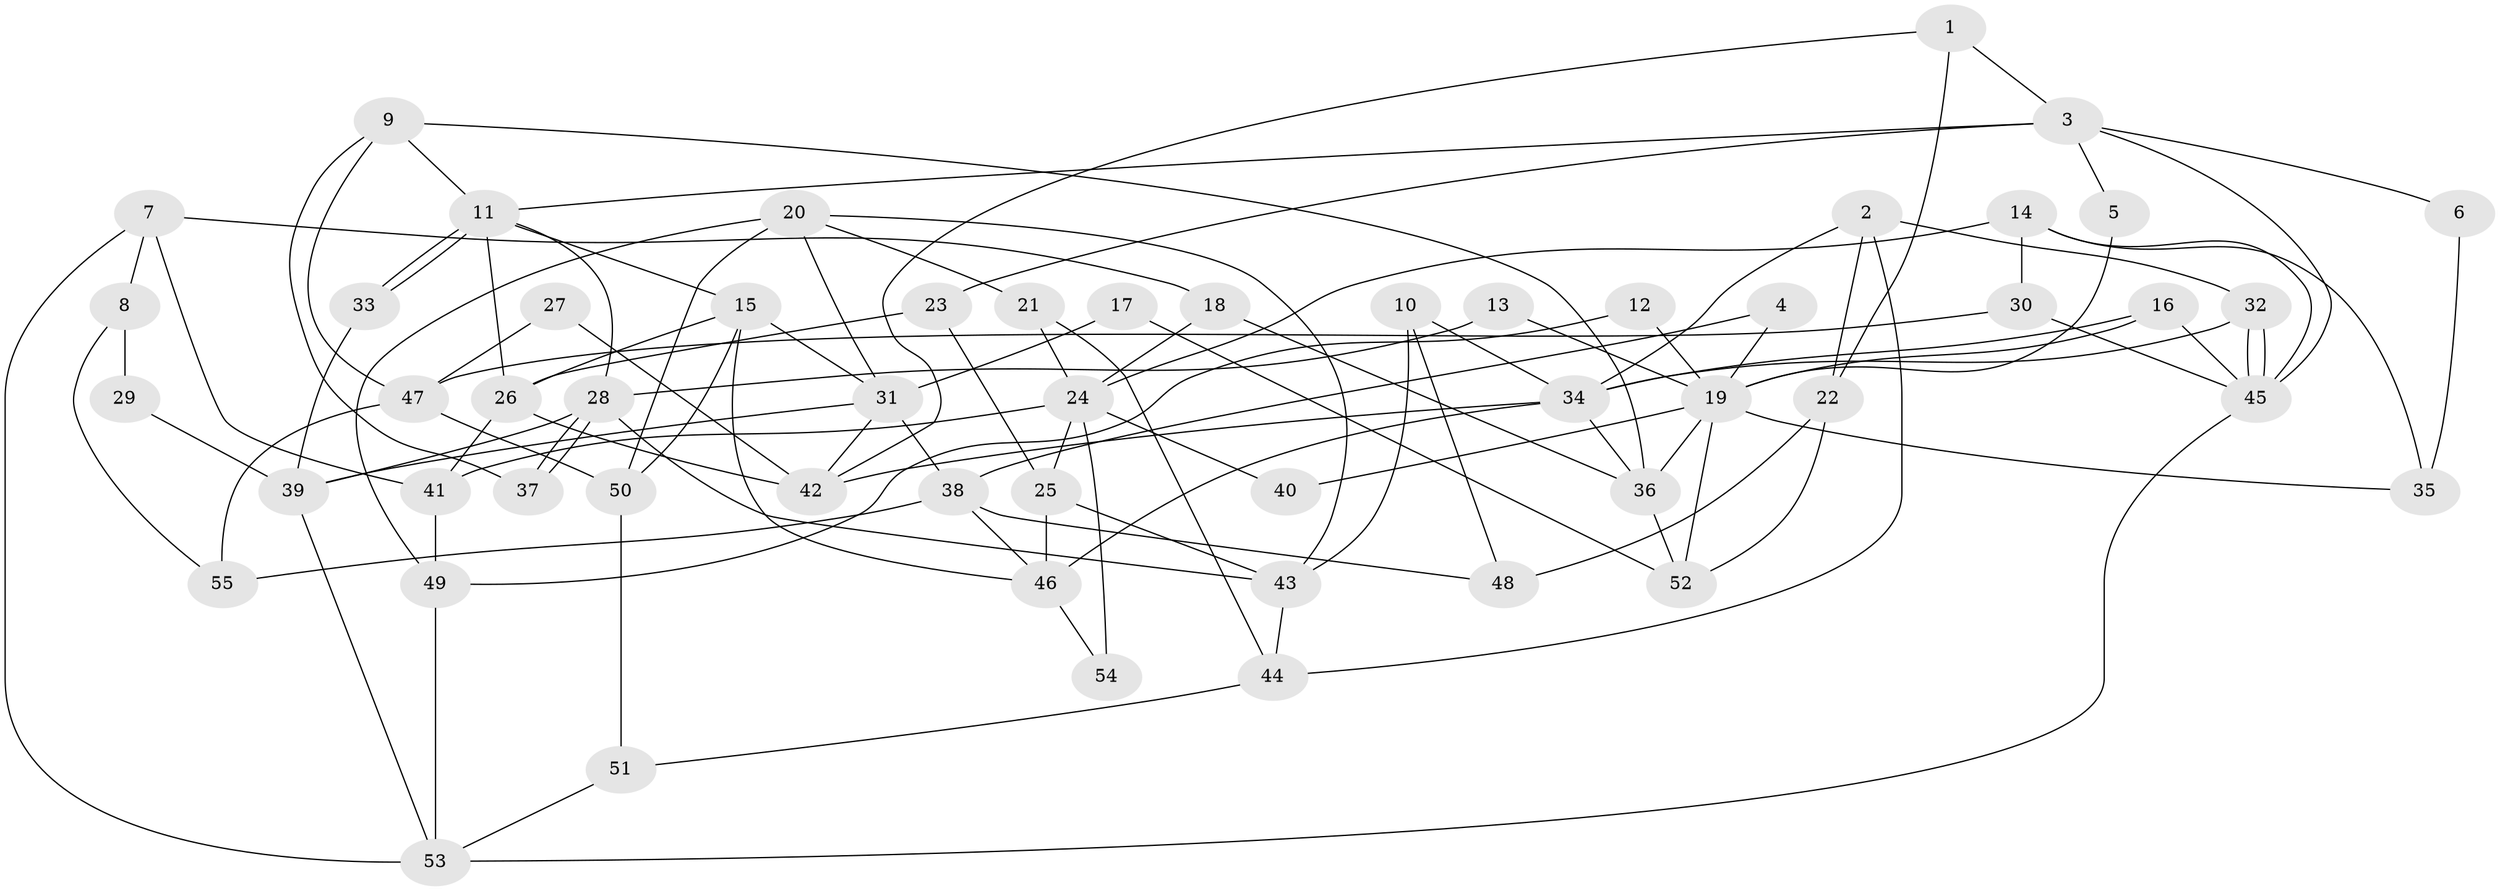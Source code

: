 // coarse degree distribution, {3: 0.18181818181818182, 7: 0.045454545454545456, 5: 0.2727272727272727, 10: 0.045454545454545456, 2: 0.18181818181818182, 11: 0.09090909090909091, 8: 0.09090909090909091, 6: 0.045454545454545456, 1: 0.045454545454545456}
// Generated by graph-tools (version 1.1) at 2025/51/03/04/25 22:51:22]
// undirected, 55 vertices, 110 edges
graph export_dot {
  node [color=gray90,style=filled];
  1;
  2;
  3;
  4;
  5;
  6;
  7;
  8;
  9;
  10;
  11;
  12;
  13;
  14;
  15;
  16;
  17;
  18;
  19;
  20;
  21;
  22;
  23;
  24;
  25;
  26;
  27;
  28;
  29;
  30;
  31;
  32;
  33;
  34;
  35;
  36;
  37;
  38;
  39;
  40;
  41;
  42;
  43;
  44;
  45;
  46;
  47;
  48;
  49;
  50;
  51;
  52;
  53;
  54;
  55;
  1 -- 3;
  1 -- 42;
  1 -- 22;
  2 -- 44;
  2 -- 32;
  2 -- 22;
  2 -- 34;
  3 -- 11;
  3 -- 45;
  3 -- 5;
  3 -- 6;
  3 -- 23;
  4 -- 38;
  4 -- 19;
  5 -- 19;
  6 -- 35;
  7 -- 18;
  7 -- 41;
  7 -- 8;
  7 -- 53;
  8 -- 55;
  8 -- 29;
  9 -- 11;
  9 -- 36;
  9 -- 37;
  9 -- 47;
  10 -- 43;
  10 -- 48;
  10 -- 34;
  11 -- 26;
  11 -- 33;
  11 -- 33;
  11 -- 15;
  11 -- 28;
  12 -- 49;
  12 -- 19;
  13 -- 19;
  13 -- 28;
  14 -- 45;
  14 -- 24;
  14 -- 30;
  14 -- 35;
  15 -- 31;
  15 -- 26;
  15 -- 46;
  15 -- 50;
  16 -- 34;
  16 -- 45;
  16 -- 19;
  17 -- 52;
  17 -- 31;
  18 -- 24;
  18 -- 36;
  19 -- 36;
  19 -- 35;
  19 -- 40;
  19 -- 52;
  20 -- 21;
  20 -- 50;
  20 -- 31;
  20 -- 43;
  20 -- 49;
  21 -- 24;
  21 -- 44;
  22 -- 48;
  22 -- 52;
  23 -- 25;
  23 -- 26;
  24 -- 25;
  24 -- 41;
  24 -- 40;
  24 -- 54;
  25 -- 46;
  25 -- 43;
  26 -- 41;
  26 -- 42;
  27 -- 42;
  27 -- 47;
  28 -- 37;
  28 -- 37;
  28 -- 39;
  28 -- 43;
  29 -- 39;
  30 -- 45;
  30 -- 47;
  31 -- 42;
  31 -- 38;
  31 -- 39;
  32 -- 34;
  32 -- 45;
  32 -- 45;
  33 -- 39;
  34 -- 36;
  34 -- 42;
  34 -- 46;
  36 -- 52;
  38 -- 46;
  38 -- 48;
  38 -- 55;
  39 -- 53;
  41 -- 49;
  43 -- 44;
  44 -- 51;
  45 -- 53;
  46 -- 54;
  47 -- 50;
  47 -- 55;
  49 -- 53;
  50 -- 51;
  51 -- 53;
}
